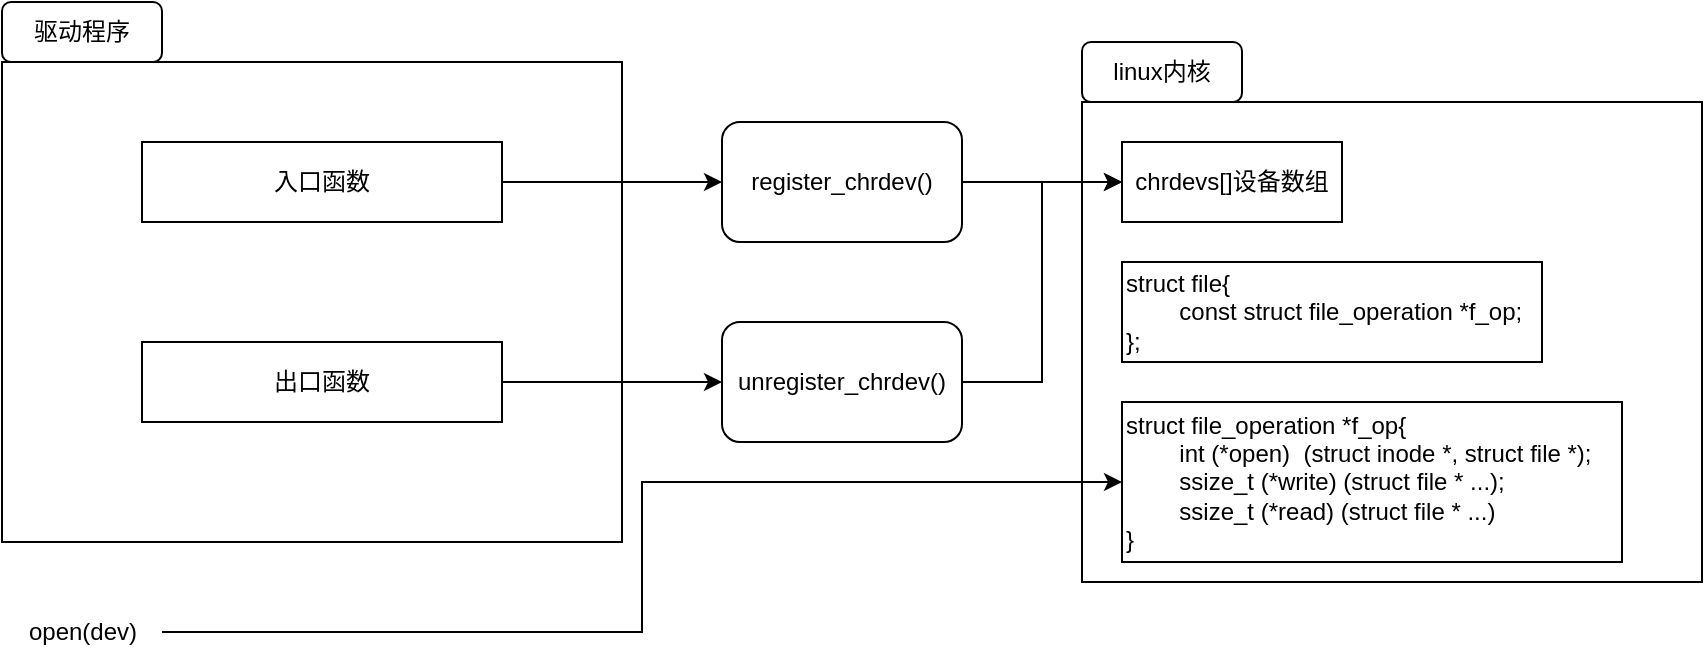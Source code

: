 <mxfile version="24.7.6">
  <diagram name="第 1 页" id="FU2ZR2eOGPtKlZ-8PCxa">
    <mxGraphModel dx="760" dy="748" grid="1" gridSize="10" guides="1" tooltips="1" connect="1" arrows="1" fold="1" page="1" pageScale="1" pageWidth="827" pageHeight="1169" math="0" shadow="0">
      <root>
        <mxCell id="0" />
        <mxCell id="1" parent="0" />
        <mxCell id="OcxzsE8yDI_8bycYkMa4-8" value="" style="rounded=0;whiteSpace=wrap;html=1;" vertex="1" parent="1">
          <mxGeometry x="810" y="230" width="310" height="240" as="geometry" />
        </mxCell>
        <mxCell id="OcxzsE8yDI_8bycYkMa4-1" value="" style="rounded=0;whiteSpace=wrap;html=1;" vertex="1" parent="1">
          <mxGeometry x="270" y="210" width="310" height="240" as="geometry" />
        </mxCell>
        <mxCell id="OcxzsE8yDI_8bycYkMa4-5" style="edgeStyle=orthogonalEdgeStyle;rounded=0;orthogonalLoop=1;jettySize=auto;html=1;" edge="1" parent="1" source="OcxzsE8yDI_8bycYkMa4-2" target="OcxzsE8yDI_8bycYkMa4-4">
          <mxGeometry relative="1" as="geometry" />
        </mxCell>
        <mxCell id="OcxzsE8yDI_8bycYkMa4-2" value="入口函数" style="rounded=0;whiteSpace=wrap;html=1;" vertex="1" parent="1">
          <mxGeometry x="340" y="250" width="180" height="40" as="geometry" />
        </mxCell>
        <mxCell id="OcxzsE8yDI_8bycYkMa4-7" style="edgeStyle=orthogonalEdgeStyle;rounded=0;orthogonalLoop=1;jettySize=auto;html=1;entryX=0;entryY=0.5;entryDx=0;entryDy=0;" edge="1" parent="1" source="OcxzsE8yDI_8bycYkMa4-3" target="OcxzsE8yDI_8bycYkMa4-6">
          <mxGeometry relative="1" as="geometry" />
        </mxCell>
        <mxCell id="OcxzsE8yDI_8bycYkMa4-3" value="出口函数" style="rounded=0;whiteSpace=wrap;html=1;" vertex="1" parent="1">
          <mxGeometry x="340" y="350" width="180" height="40" as="geometry" />
        </mxCell>
        <mxCell id="OcxzsE8yDI_8bycYkMa4-15" style="edgeStyle=orthogonalEdgeStyle;rounded=0;orthogonalLoop=1;jettySize=auto;html=1;" edge="1" parent="1" source="OcxzsE8yDI_8bycYkMa4-4" target="OcxzsE8yDI_8bycYkMa4-12">
          <mxGeometry relative="1" as="geometry" />
        </mxCell>
        <mxCell id="OcxzsE8yDI_8bycYkMa4-4" value="register_chrdev()" style="rounded=1;whiteSpace=wrap;html=1;" vertex="1" parent="1">
          <mxGeometry x="630" y="240" width="120" height="60" as="geometry" />
        </mxCell>
        <mxCell id="OcxzsE8yDI_8bycYkMa4-16" style="edgeStyle=orthogonalEdgeStyle;rounded=0;orthogonalLoop=1;jettySize=auto;html=1;entryX=0;entryY=0.5;entryDx=0;entryDy=0;" edge="1" parent="1" source="OcxzsE8yDI_8bycYkMa4-6" target="OcxzsE8yDI_8bycYkMa4-12">
          <mxGeometry relative="1" as="geometry" />
        </mxCell>
        <mxCell id="OcxzsE8yDI_8bycYkMa4-6" value="unregister_chrdev()" style="rounded=1;whiteSpace=wrap;html=1;" vertex="1" parent="1">
          <mxGeometry x="630" y="340" width="120" height="60" as="geometry" />
        </mxCell>
        <mxCell id="OcxzsE8yDI_8bycYkMa4-10" value="linux内核" style="rounded=1;whiteSpace=wrap;html=1;" vertex="1" parent="1">
          <mxGeometry x="810" y="200" width="80" height="30" as="geometry" />
        </mxCell>
        <mxCell id="OcxzsE8yDI_8bycYkMa4-11" value="驱动程序" style="rounded=1;whiteSpace=wrap;html=1;" vertex="1" parent="1">
          <mxGeometry x="270" y="180" width="80" height="30" as="geometry" />
        </mxCell>
        <mxCell id="OcxzsE8yDI_8bycYkMa4-12" value="chrdevs[]设备数组" style="rounded=0;whiteSpace=wrap;html=1;" vertex="1" parent="1">
          <mxGeometry x="830" y="250" width="110" height="40" as="geometry" />
        </mxCell>
        <mxCell id="OcxzsE8yDI_8bycYkMa4-13" value="struct file{&lt;div&gt;&lt;span style=&quot;background-color: initial;&quot;&gt;&lt;span style=&quot;white-space: pre;&quot;&gt;&#x9;&lt;/span&gt;const struct file_operation *f_op;&lt;/span&gt;&lt;/div&gt;&lt;div&gt;&lt;span style=&quot;background-color: initial;&quot;&gt;};&lt;/span&gt;&lt;/div&gt;" style="rounded=0;whiteSpace=wrap;html=1;align=left;" vertex="1" parent="1">
          <mxGeometry x="830" y="310" width="210" height="50" as="geometry" />
        </mxCell>
        <mxCell id="OcxzsE8yDI_8bycYkMa4-17" style="edgeStyle=orthogonalEdgeStyle;rounded=0;orthogonalLoop=1;jettySize=auto;html=1;entryX=0;entryY=0.5;entryDx=0;entryDy=0;" edge="1" parent="1" source="OcxzsE8yDI_8bycYkMa4-14" target="OcxzsE8yDI_8bycYkMa4-20">
          <mxGeometry relative="1" as="geometry">
            <mxPoint x="730" y="110" as="targetPoint" />
            <Array as="points">
              <mxPoint x="590" y="495" />
              <mxPoint x="590" y="420" />
            </Array>
          </mxGeometry>
        </mxCell>
        <mxCell id="OcxzsE8yDI_8bycYkMa4-14" value="open(dev)" style="text;html=1;align=center;verticalAlign=middle;resizable=0;points=[];autosize=1;strokeColor=none;fillColor=none;" vertex="1" parent="1">
          <mxGeometry x="270" y="480" width="80" height="30" as="geometry" />
        </mxCell>
        <mxCell id="OcxzsE8yDI_8bycYkMa4-20" value="&lt;div&gt;&lt;span style=&quot;background-color: initial;&quot;&gt;struct file_operation *f_op{&lt;/span&gt;&lt;/div&gt;&lt;div&gt;&lt;span style=&quot;background-color: initial;&quot;&gt;&lt;span style=&quot;white-space: pre;&quot;&gt;&#x9;&lt;/span&gt;int (*open)&amp;nbsp; (struct inode *, struct file *);&lt;/span&gt;&lt;/div&gt;&lt;div&gt;&lt;span style=&quot;background-color: initial;&quot;&gt;&lt;span style=&quot;white-space: pre;&quot;&gt;&#x9;&lt;/span&gt;ssize_t (*write) (struct file * ...);&lt;br&gt;&lt;/span&gt;&lt;/div&gt;&lt;div&gt;&lt;span style=&quot;background-color: initial;&quot;&gt;&lt;span style=&quot;white-space: pre;&quot;&gt;&#x9;&lt;/span&gt;ssize_t (*read) (struct file * ...)&lt;br&gt;&lt;/span&gt;&lt;/div&gt;&lt;div&gt;&lt;span style=&quot;background-color: initial;&quot;&gt;}&lt;/span&gt;&lt;/div&gt;" style="rounded=0;whiteSpace=wrap;html=1;align=left;" vertex="1" parent="1">
          <mxGeometry x="830" y="380" width="250" height="80" as="geometry" />
        </mxCell>
      </root>
    </mxGraphModel>
  </diagram>
</mxfile>
